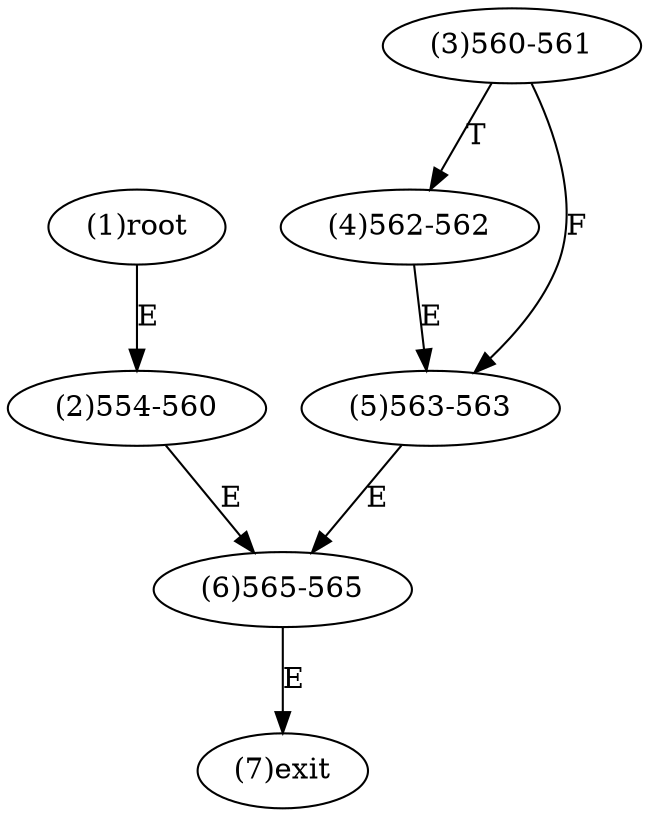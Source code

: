 digraph "" { 
1[ label="(1)root"];
2[ label="(2)554-560"];
3[ label="(3)560-561"];
4[ label="(4)562-562"];
5[ label="(5)563-563"];
6[ label="(6)565-565"];
7[ label="(7)exit"];
1->2[ label="E"];
2->6[ label="E"];
3->5[ label="F"];
3->4[ label="T"];
4->5[ label="E"];
5->6[ label="E"];
6->7[ label="E"];
}